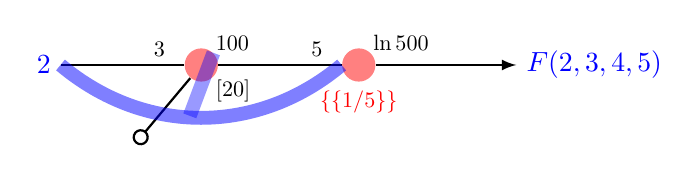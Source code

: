 \begin{tikzpicture}
\def\layersep{2cm}
\tikzstyle{neuron}=[circle,fill=red!50,minimum size=12pt,inner sep=0pt]

% Entree
\node[blue] (E) at (-\layersep,0) {$2$};

% Neurone F
\node[neuron] (F) at (0,0) {};
\node[above right=0.8ex,scale=0.8] at (F) {$100$};
\node[below right=0.8ex,scale=0.8] at (F) {$[20]$};
 \path[thick] (E) edge node[pos=0.8,above,scale=0.8]{$3$} (F);
 \draw[-o,thick] (F) to node[midway,below right,scale=0.8]{} ++ (-130:1.3);

% Neurone G
\node[neuron] (G) at (\layersep,0) {};
\node[above right=0.8ex,scale=0.8] at (G) {$\ln500$};
%\node[below right=0.8ex,scale=0.8] at (G) {$[1/500]$};
\node[below=1.5ex,scale=0.8,red] at (G) {$\{\{1/5\}\}$};
\path[thick] (F) edge node[pos=0.8,above,scale=0.8]{$5$} (G);



\draw[->,>=latex,thick] (G)-- ++(2,0) node[right,blue]{$F(2,3,4,5)$};

\draw[blue,line width=5pt,opacity=0.5] (E.east)  to[bend right=40] (G.west) ;
\draw[blue, line width=5pt,opacity=0.4] (F.north east)  to ++(-0.3,-0.8) ;
\end{tikzpicture}  